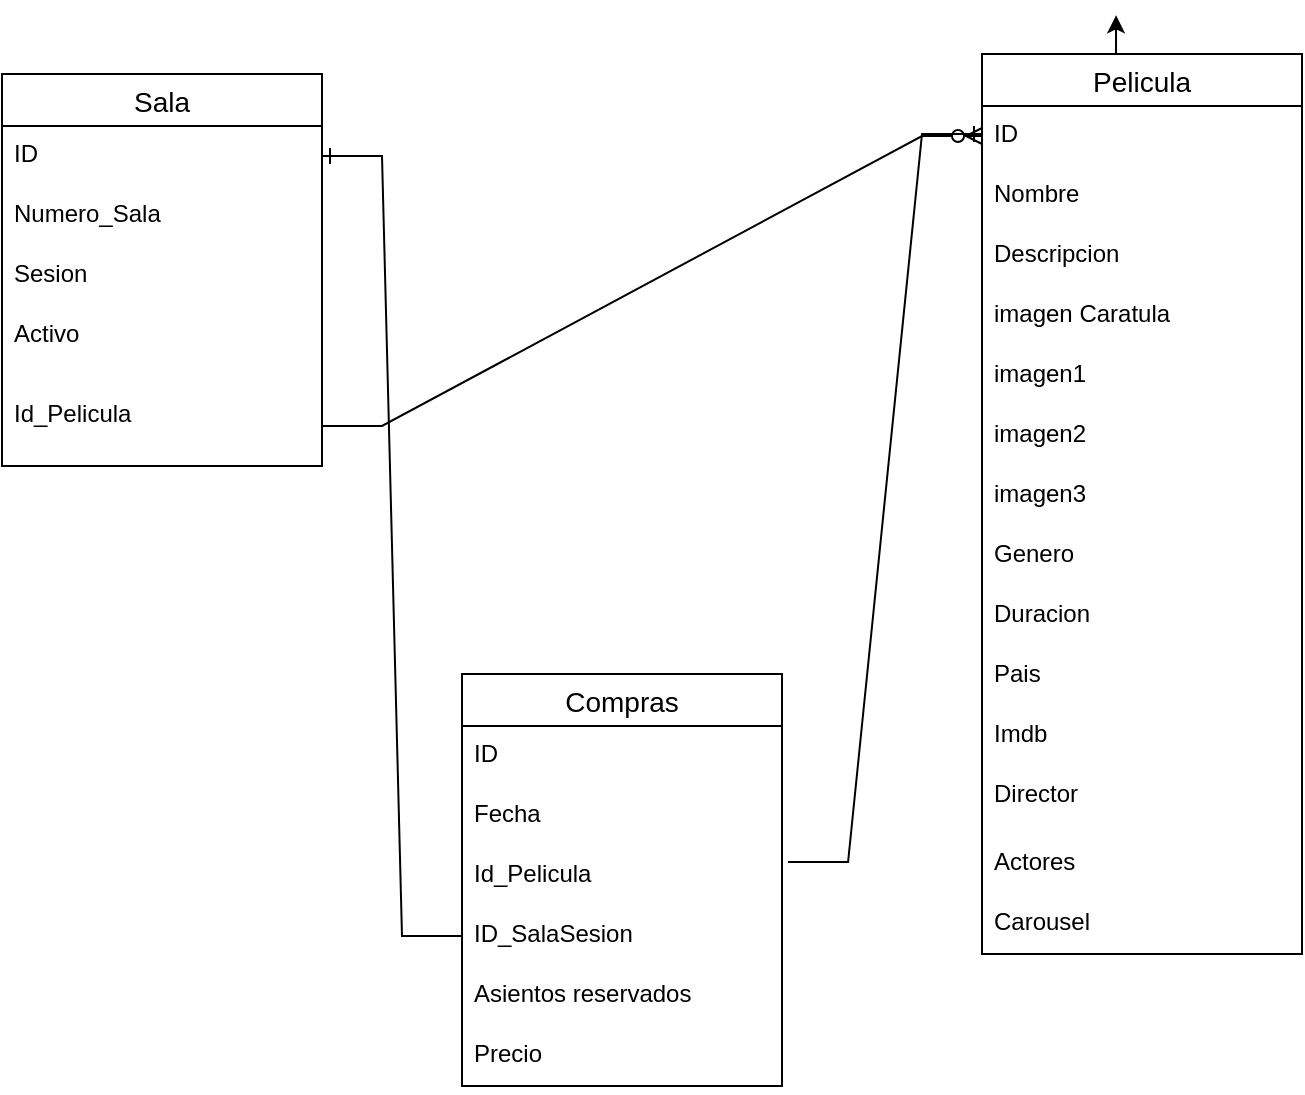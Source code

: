 <mxfile version="16.6.4" type="github">
  <diagram id="Q_jqE94igwzXDjuvf4ED" name="Page-1">
    <mxGraphModel dx="782" dy="482" grid="1" gridSize="10" guides="1" tooltips="1" connect="1" arrows="1" fold="1" page="1" pageScale="1" pageWidth="827" pageHeight="1169" math="0" shadow="0">
      <root>
        <mxCell id="0" />
        <mxCell id="1" parent="0" />
        <mxCell id="hGRi_Gu1D4DBG-5s0eFH-2" value="Sala" style="swimlane;fontStyle=0;childLayout=stackLayout;horizontal=1;startSize=26;horizontalStack=0;resizeParent=1;resizeParentMax=0;resizeLast=0;collapsible=1;marginBottom=0;align=center;fontSize=14;" parent="1" vertex="1">
          <mxGeometry x="80" y="60" width="160" height="196" as="geometry" />
        </mxCell>
        <mxCell id="hGRi_Gu1D4DBG-5s0eFH-3" value="ID" style="text;strokeColor=none;fillColor=none;spacingLeft=4;spacingRight=4;overflow=hidden;rotatable=0;points=[[0,0.5],[1,0.5]];portConstraint=eastwest;fontSize=12;" parent="hGRi_Gu1D4DBG-5s0eFH-2" vertex="1">
          <mxGeometry y="26" width="160" height="30" as="geometry" />
        </mxCell>
        <mxCell id="hGRi_Gu1D4DBG-5s0eFH-4" value="Numero_Sala" style="text;strokeColor=none;fillColor=none;spacingLeft=4;spacingRight=4;overflow=hidden;rotatable=0;points=[[0,0.5],[1,0.5]];portConstraint=eastwest;fontSize=12;" parent="hGRi_Gu1D4DBG-5s0eFH-2" vertex="1">
          <mxGeometry y="56" width="160" height="30" as="geometry" />
        </mxCell>
        <mxCell id="jcHIxfB2WDFoWQCIQ4uE-21" value="Sesion" style="text;strokeColor=none;fillColor=none;spacingLeft=4;spacingRight=4;overflow=hidden;rotatable=0;points=[[0,0.5],[1,0.5]];portConstraint=eastwest;fontSize=12;" parent="hGRi_Gu1D4DBG-5s0eFH-2" vertex="1">
          <mxGeometry y="86" width="160" height="30" as="geometry" />
        </mxCell>
        <mxCell id="hGRi_Gu1D4DBG-5s0eFH-5" value="Activo" style="text;strokeColor=none;fillColor=none;spacingLeft=4;spacingRight=4;overflow=hidden;rotatable=0;points=[[0,0.5],[1,0.5]];portConstraint=eastwest;fontSize=12;" parent="hGRi_Gu1D4DBG-5s0eFH-2" vertex="1">
          <mxGeometry y="116" width="160" height="40" as="geometry" />
        </mxCell>
        <mxCell id="jcHIxfB2WDFoWQCIQ4uE-22" value="Id_Pelicula" style="text;strokeColor=none;fillColor=none;spacingLeft=4;spacingRight=4;overflow=hidden;rotatable=0;points=[[0,0.5],[1,0.5]];portConstraint=eastwest;fontSize=12;" parent="hGRi_Gu1D4DBG-5s0eFH-2" vertex="1">
          <mxGeometry y="156" width="160" height="40" as="geometry" />
        </mxCell>
        <mxCell id="jcHIxfB2WDFoWQCIQ4uE-1" value="Pelicula" style="swimlane;fontStyle=0;childLayout=stackLayout;horizontal=1;startSize=26;horizontalStack=0;resizeParent=1;resizeParentMax=0;resizeLast=0;collapsible=1;marginBottom=0;align=center;fontSize=14;" parent="1" vertex="1">
          <mxGeometry x="570" y="50" width="160" height="450" as="geometry" />
        </mxCell>
        <mxCell id="jcHIxfB2WDFoWQCIQ4uE-2" value="ID" style="text;strokeColor=none;fillColor=none;spacingLeft=4;spacingRight=4;overflow=hidden;rotatable=0;points=[[0,0.5],[1,0.5]];portConstraint=eastwest;fontSize=12;" parent="jcHIxfB2WDFoWQCIQ4uE-1" vertex="1">
          <mxGeometry y="26" width="160" height="30" as="geometry" />
        </mxCell>
        <mxCell id="jcHIxfB2WDFoWQCIQ4uE-3" value="Nombre" style="text;strokeColor=none;fillColor=none;spacingLeft=4;spacingRight=4;overflow=hidden;rotatable=0;points=[[0,0.5],[1,0.5]];portConstraint=eastwest;fontSize=12;" parent="jcHIxfB2WDFoWQCIQ4uE-1" vertex="1">
          <mxGeometry y="56" width="160" height="30" as="geometry" />
        </mxCell>
        <mxCell id="jcHIxfB2WDFoWQCIQ4uE-6" value="Descripcion" style="text;strokeColor=none;fillColor=none;spacingLeft=4;spacingRight=4;overflow=hidden;rotatable=0;points=[[0,0.5],[1,0.5]];portConstraint=eastwest;fontSize=12;" parent="jcHIxfB2WDFoWQCIQ4uE-1" vertex="1">
          <mxGeometry y="86" width="160" height="30" as="geometry" />
        </mxCell>
        <mxCell id="jcHIxfB2WDFoWQCIQ4uE-7" value="imagen Caratula" style="text;strokeColor=none;fillColor=none;spacingLeft=4;spacingRight=4;overflow=hidden;rotatable=0;points=[[0,0.5],[1,0.5]];portConstraint=eastwest;fontSize=12;" parent="jcHIxfB2WDFoWQCIQ4uE-1" vertex="1">
          <mxGeometry y="116" width="160" height="30" as="geometry" />
        </mxCell>
        <mxCell id="jcHIxfB2WDFoWQCIQ4uE-8" value="imagen1" style="text;strokeColor=none;fillColor=none;spacingLeft=4;spacingRight=4;overflow=hidden;rotatable=0;points=[[0,0.5],[1,0.5]];portConstraint=eastwest;fontSize=12;" parent="jcHIxfB2WDFoWQCIQ4uE-1" vertex="1">
          <mxGeometry y="146" width="160" height="30" as="geometry" />
        </mxCell>
        <mxCell id="jcHIxfB2WDFoWQCIQ4uE-9" value="imagen2" style="text;strokeColor=none;fillColor=none;spacingLeft=4;spacingRight=4;overflow=hidden;rotatable=0;points=[[0,0.5],[1,0.5]];portConstraint=eastwest;fontSize=12;" parent="jcHIxfB2WDFoWQCIQ4uE-1" vertex="1">
          <mxGeometry y="176" width="160" height="30" as="geometry" />
        </mxCell>
        <mxCell id="jcHIxfB2WDFoWQCIQ4uE-10" value="imagen3" style="text;strokeColor=none;fillColor=none;spacingLeft=4;spacingRight=4;overflow=hidden;rotatable=0;points=[[0,0.5],[1,0.5]];portConstraint=eastwest;fontSize=12;" parent="jcHIxfB2WDFoWQCIQ4uE-1" vertex="1">
          <mxGeometry y="206" width="160" height="30" as="geometry" />
        </mxCell>
        <mxCell id="jcHIxfB2WDFoWQCIQ4uE-11" value="Genero" style="text;strokeColor=none;fillColor=none;spacingLeft=4;spacingRight=4;overflow=hidden;rotatable=0;points=[[0,0.5],[1,0.5]];portConstraint=eastwest;fontSize=12;" parent="jcHIxfB2WDFoWQCIQ4uE-1" vertex="1">
          <mxGeometry y="236" width="160" height="30" as="geometry" />
        </mxCell>
        <mxCell id="jcHIxfB2WDFoWQCIQ4uE-12" value="Duracion" style="text;strokeColor=none;fillColor=none;spacingLeft=4;spacingRight=4;overflow=hidden;rotatable=0;points=[[0,0.5],[1,0.5]];portConstraint=eastwest;fontSize=12;" parent="jcHIxfB2WDFoWQCIQ4uE-1" vertex="1">
          <mxGeometry y="266" width="160" height="30" as="geometry" />
        </mxCell>
        <mxCell id="jcHIxfB2WDFoWQCIQ4uE-13" value="Pais" style="text;strokeColor=none;fillColor=none;spacingLeft=4;spacingRight=4;overflow=hidden;rotatable=0;points=[[0,0.5],[1,0.5]];portConstraint=eastwest;fontSize=12;" parent="jcHIxfB2WDFoWQCIQ4uE-1" vertex="1">
          <mxGeometry y="296" width="160" height="30" as="geometry" />
        </mxCell>
        <mxCell id="jcHIxfB2WDFoWQCIQ4uE-14" value="Imdb" style="text;strokeColor=none;fillColor=none;spacingLeft=4;spacingRight=4;overflow=hidden;rotatable=0;points=[[0,0.5],[1,0.5]];portConstraint=eastwest;fontSize=12;" parent="jcHIxfB2WDFoWQCIQ4uE-1" vertex="1">
          <mxGeometry y="326" width="160" height="30" as="geometry" />
        </mxCell>
        <mxCell id="jcHIxfB2WDFoWQCIQ4uE-4" value="Director" style="text;strokeColor=none;fillColor=none;spacingLeft=4;spacingRight=4;overflow=hidden;rotatable=0;points=[[0,0.5],[1,0.5]];portConstraint=eastwest;fontSize=12;" parent="jcHIxfB2WDFoWQCIQ4uE-1" vertex="1">
          <mxGeometry y="356" width="160" height="34" as="geometry" />
        </mxCell>
        <mxCell id="Fx_kIBCceIlLvwfqWIlJ-2" value="Actores" style="text;strokeColor=none;fillColor=none;spacingLeft=4;spacingRight=4;overflow=hidden;rotatable=0;points=[[0,0.5],[1,0.5]];portConstraint=eastwest;fontSize=12;" vertex="1" parent="jcHIxfB2WDFoWQCIQ4uE-1">
          <mxGeometry y="390" width="160" height="30" as="geometry" />
        </mxCell>
        <mxCell id="Fx_kIBCceIlLvwfqWIlJ-3" value="Carousel" style="text;strokeColor=none;fillColor=none;spacingLeft=4;spacingRight=4;overflow=hidden;rotatable=0;points=[[0,0.5],[1,0.5]];portConstraint=eastwest;fontSize=12;" vertex="1" parent="jcHIxfB2WDFoWQCIQ4uE-1">
          <mxGeometry y="420" width="160" height="30" as="geometry" />
        </mxCell>
        <mxCell id="jcHIxfB2WDFoWQCIQ4uE-5" style="edgeStyle=orthogonalEdgeStyle;rounded=0;orthogonalLoop=1;jettySize=auto;html=1;exitX=0.5;exitY=0;exitDx=0;exitDy=0;entryX=0.419;entryY=-0.043;entryDx=0;entryDy=0;entryPerimeter=0;" parent="1" source="jcHIxfB2WDFoWQCIQ4uE-1" target="jcHIxfB2WDFoWQCIQ4uE-1" edge="1">
          <mxGeometry relative="1" as="geometry" />
        </mxCell>
        <mxCell id="jcHIxfB2WDFoWQCIQ4uE-23" value="" style="edgeStyle=entityRelationEdgeStyle;fontSize=12;html=1;endArrow=ERzeroToMany;endFill=1;rounded=0;exitX=1;exitY=0.5;exitDx=0;exitDy=0;entryX=0;entryY=0.5;entryDx=0;entryDy=0;" parent="1" source="jcHIxfB2WDFoWQCIQ4uE-22" target="jcHIxfB2WDFoWQCIQ4uE-2" edge="1">
          <mxGeometry width="100" height="100" relative="1" as="geometry">
            <mxPoint x="360" y="310" as="sourcePoint" />
            <mxPoint x="460" y="210" as="targetPoint" />
          </mxGeometry>
        </mxCell>
        <mxCell id="jcHIxfB2WDFoWQCIQ4uE-25" value="Compras" style="swimlane;fontStyle=0;childLayout=stackLayout;horizontal=1;startSize=26;horizontalStack=0;resizeParent=1;resizeParentMax=0;resizeLast=0;collapsible=1;marginBottom=0;align=center;fontSize=14;" parent="1" vertex="1">
          <mxGeometry x="310" y="360" width="160" height="206" as="geometry" />
        </mxCell>
        <mxCell id="jcHIxfB2WDFoWQCIQ4uE-26" value="ID" style="text;strokeColor=none;fillColor=none;spacingLeft=4;spacingRight=4;overflow=hidden;rotatable=0;points=[[0,0.5],[1,0.5]];portConstraint=eastwest;fontSize=12;" parent="jcHIxfB2WDFoWQCIQ4uE-25" vertex="1">
          <mxGeometry y="26" width="160" height="30" as="geometry" />
        </mxCell>
        <mxCell id="jcHIxfB2WDFoWQCIQ4uE-27" value="Fecha" style="text;strokeColor=none;fillColor=none;spacingLeft=4;spacingRight=4;overflow=hidden;rotatable=0;points=[[0,0.5],[1,0.5]];portConstraint=eastwest;fontSize=12;" parent="jcHIxfB2WDFoWQCIQ4uE-25" vertex="1">
          <mxGeometry y="56" width="160" height="30" as="geometry" />
        </mxCell>
        <mxCell id="jcHIxfB2WDFoWQCIQ4uE-28" value="Id_Pelicula" style="text;strokeColor=none;fillColor=none;spacingLeft=4;spacingRight=4;overflow=hidden;rotatable=0;points=[[0,0.5],[1,0.5]];portConstraint=eastwest;fontSize=12;" parent="jcHIxfB2WDFoWQCIQ4uE-25" vertex="1">
          <mxGeometry y="86" width="160" height="30" as="geometry" />
        </mxCell>
        <mxCell id="jcHIxfB2WDFoWQCIQ4uE-29" value="ID_SalaSesion" style="text;strokeColor=none;fillColor=none;spacingLeft=4;spacingRight=4;overflow=hidden;rotatable=0;points=[[0,0.5],[1,0.5]];portConstraint=eastwest;fontSize=12;" parent="jcHIxfB2WDFoWQCIQ4uE-25" vertex="1">
          <mxGeometry y="116" width="160" height="30" as="geometry" />
        </mxCell>
        <mxCell id="jcHIxfB2WDFoWQCIQ4uE-30" value="Asientos reservados" style="text;strokeColor=none;fillColor=none;spacingLeft=4;spacingRight=4;overflow=hidden;rotatable=0;points=[[0,0.5],[1,0.5]];portConstraint=eastwest;fontSize=12;" parent="jcHIxfB2WDFoWQCIQ4uE-25" vertex="1">
          <mxGeometry y="146" width="160" height="30" as="geometry" />
        </mxCell>
        <mxCell id="jcHIxfB2WDFoWQCIQ4uE-31" value="Precio" style="text;strokeColor=none;fillColor=none;spacingLeft=4;spacingRight=4;overflow=hidden;rotatable=0;points=[[0,0.5],[1,0.5]];portConstraint=eastwest;fontSize=12;" parent="jcHIxfB2WDFoWQCIQ4uE-25" vertex="1">
          <mxGeometry y="176" width="160" height="30" as="geometry" />
        </mxCell>
        <mxCell id="jcHIxfB2WDFoWQCIQ4uE-38" value="" style="edgeStyle=entityRelationEdgeStyle;fontSize=12;html=1;endArrow=ERone;endFill=1;rounded=0;exitX=1.019;exitY=0.267;exitDx=0;exitDy=0;exitPerimeter=0;" parent="1" source="jcHIxfB2WDFoWQCIQ4uE-28" edge="1">
          <mxGeometry width="100" height="100" relative="1" as="geometry">
            <mxPoint x="360" y="460" as="sourcePoint" />
            <mxPoint x="570" y="90" as="targetPoint" />
          </mxGeometry>
        </mxCell>
        <mxCell id="jcHIxfB2WDFoWQCIQ4uE-39" value="" style="edgeStyle=entityRelationEdgeStyle;fontSize=12;html=1;endArrow=ERone;endFill=1;rounded=0;" parent="1" source="jcHIxfB2WDFoWQCIQ4uE-29" target="hGRi_Gu1D4DBG-5s0eFH-3" edge="1">
          <mxGeometry width="100" height="100" relative="1" as="geometry">
            <mxPoint x="360" y="460" as="sourcePoint" />
            <mxPoint x="460" y="360" as="targetPoint" />
          </mxGeometry>
        </mxCell>
      </root>
    </mxGraphModel>
  </diagram>
</mxfile>
